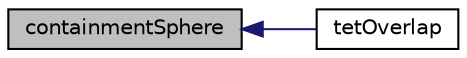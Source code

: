 digraph "containmentSphere"
{
  bgcolor="transparent";
  edge [fontname="Helvetica",fontsize="10",labelfontname="Helvetica",labelfontsize="10"];
  node [fontname="Helvetica",fontsize="10",shape=record];
  rankdir="LR";
  Node1 [label="containmentSphere",height=0.2,width=0.4,color="black", fillcolor="grey75", style="filled", fontcolor="black"];
  Node1 -> Node2 [dir="back",color="midnightblue",fontsize="10",style="solid",fontname="Helvetica"];
  Node2 [label="tetOverlap",height=0.2,width=0.4,color="black",URL="$a02650.html#aac11be2b669f8a49a4bffb50d929bd4b",tooltip="Decompose tet into tets inside and outside other tet. "];
}
